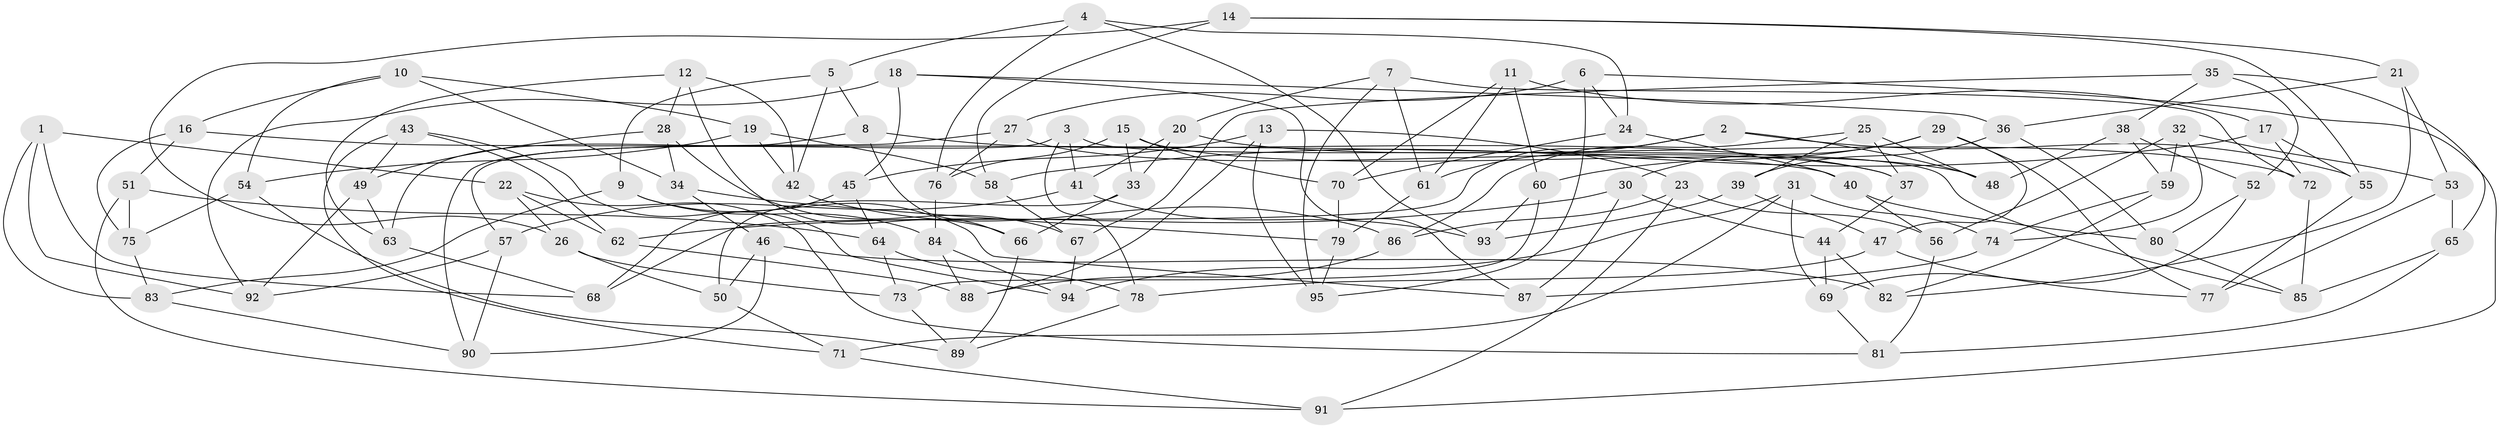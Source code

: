 // Generated by graph-tools (version 1.1) at 2025/16/03/09/25 04:16:22]
// undirected, 95 vertices, 190 edges
graph export_dot {
graph [start="1"]
  node [color=gray90,style=filled];
  1;
  2;
  3;
  4;
  5;
  6;
  7;
  8;
  9;
  10;
  11;
  12;
  13;
  14;
  15;
  16;
  17;
  18;
  19;
  20;
  21;
  22;
  23;
  24;
  25;
  26;
  27;
  28;
  29;
  30;
  31;
  32;
  33;
  34;
  35;
  36;
  37;
  38;
  39;
  40;
  41;
  42;
  43;
  44;
  45;
  46;
  47;
  48;
  49;
  50;
  51;
  52;
  53;
  54;
  55;
  56;
  57;
  58;
  59;
  60;
  61;
  62;
  63;
  64;
  65;
  66;
  67;
  68;
  69;
  70;
  71;
  72;
  73;
  74;
  75;
  76;
  77;
  78;
  79;
  80;
  81;
  82;
  83;
  84;
  85;
  86;
  87;
  88;
  89;
  90;
  91;
  92;
  93;
  94;
  95;
  1 -- 22;
  1 -- 92;
  1 -- 83;
  1 -- 68;
  2 -- 61;
  2 -- 68;
  2 -- 55;
  2 -- 48;
  3 -- 78;
  3 -- 41;
  3 -- 57;
  3 -- 85;
  4 -- 93;
  4 -- 76;
  4 -- 24;
  4 -- 5;
  5 -- 9;
  5 -- 8;
  5 -- 42;
  6 -- 24;
  6 -- 27;
  6 -- 91;
  6 -- 95;
  7 -- 72;
  7 -- 61;
  7 -- 95;
  7 -- 20;
  8 -- 37;
  8 -- 63;
  8 -- 66;
  9 -- 83;
  9 -- 87;
  9 -- 84;
  10 -- 54;
  10 -- 16;
  10 -- 34;
  10 -- 19;
  11 -- 61;
  11 -- 17;
  11 -- 70;
  11 -- 60;
  12 -- 42;
  12 -- 63;
  12 -- 66;
  12 -- 28;
  13 -- 23;
  13 -- 95;
  13 -- 88;
  13 -- 45;
  14 -- 55;
  14 -- 58;
  14 -- 26;
  14 -- 21;
  15 -- 48;
  15 -- 33;
  15 -- 76;
  15 -- 70;
  16 -- 51;
  16 -- 40;
  16 -- 75;
  17 -- 72;
  17 -- 58;
  17 -- 55;
  18 -- 45;
  18 -- 87;
  18 -- 36;
  18 -- 92;
  19 -- 58;
  19 -- 54;
  19 -- 42;
  20 -- 41;
  20 -- 72;
  20 -- 33;
  21 -- 36;
  21 -- 53;
  21 -- 82;
  22 -- 62;
  22 -- 26;
  22 -- 81;
  23 -- 86;
  23 -- 91;
  23 -- 56;
  24 -- 70;
  24 -- 40;
  25 -- 48;
  25 -- 39;
  25 -- 86;
  25 -- 37;
  26 -- 50;
  26 -- 73;
  27 -- 90;
  27 -- 76;
  27 -- 37;
  28 -- 34;
  28 -- 67;
  28 -- 49;
  29 -- 60;
  29 -- 47;
  29 -- 77;
  29 -- 30;
  30 -- 62;
  30 -- 87;
  30 -- 44;
  31 -- 69;
  31 -- 74;
  31 -- 94;
  31 -- 71;
  32 -- 59;
  32 -- 74;
  32 -- 53;
  32 -- 56;
  33 -- 50;
  33 -- 66;
  34 -- 46;
  34 -- 79;
  35 -- 65;
  35 -- 67;
  35 -- 38;
  35 -- 52;
  36 -- 80;
  36 -- 39;
  37 -- 44;
  38 -- 59;
  38 -- 52;
  38 -- 48;
  39 -- 47;
  39 -- 93;
  40 -- 56;
  40 -- 80;
  41 -- 57;
  41 -- 93;
  42 -- 86;
  43 -- 49;
  43 -- 62;
  43 -- 94;
  43 -- 71;
  44 -- 82;
  44 -- 69;
  45 -- 64;
  45 -- 68;
  46 -- 50;
  46 -- 90;
  46 -- 82;
  47 -- 78;
  47 -- 77;
  49 -- 63;
  49 -- 92;
  50 -- 71;
  51 -- 91;
  51 -- 64;
  51 -- 75;
  52 -- 80;
  52 -- 69;
  53 -- 77;
  53 -- 65;
  54 -- 75;
  54 -- 89;
  55 -- 77;
  56 -- 81;
  57 -- 92;
  57 -- 90;
  58 -- 67;
  59 -- 82;
  59 -- 74;
  60 -- 73;
  60 -- 93;
  61 -- 79;
  62 -- 88;
  63 -- 68;
  64 -- 73;
  64 -- 78;
  65 -- 81;
  65 -- 85;
  66 -- 89;
  67 -- 94;
  69 -- 81;
  70 -- 79;
  71 -- 91;
  72 -- 85;
  73 -- 89;
  74 -- 87;
  75 -- 83;
  76 -- 84;
  78 -- 89;
  79 -- 95;
  80 -- 85;
  83 -- 90;
  84 -- 94;
  84 -- 88;
  86 -- 88;
}
